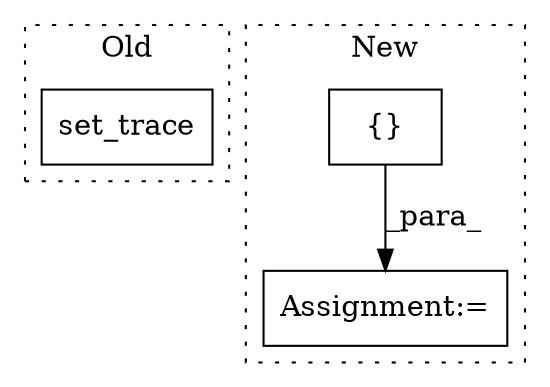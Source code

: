digraph G {
subgraph cluster0 {
1 [label="set_trace" a="32" s="1759" l="11" shape="box"];
label = "Old";
style="dotted";
}
subgraph cluster1 {
2 [label="{}" a="4" s="2872" l="2" shape="box"];
3 [label="Assignment:=" a="7" s="2862" l="1" shape="box"];
label = "New";
style="dotted";
}
2 -> 3 [label="_para_"];
}